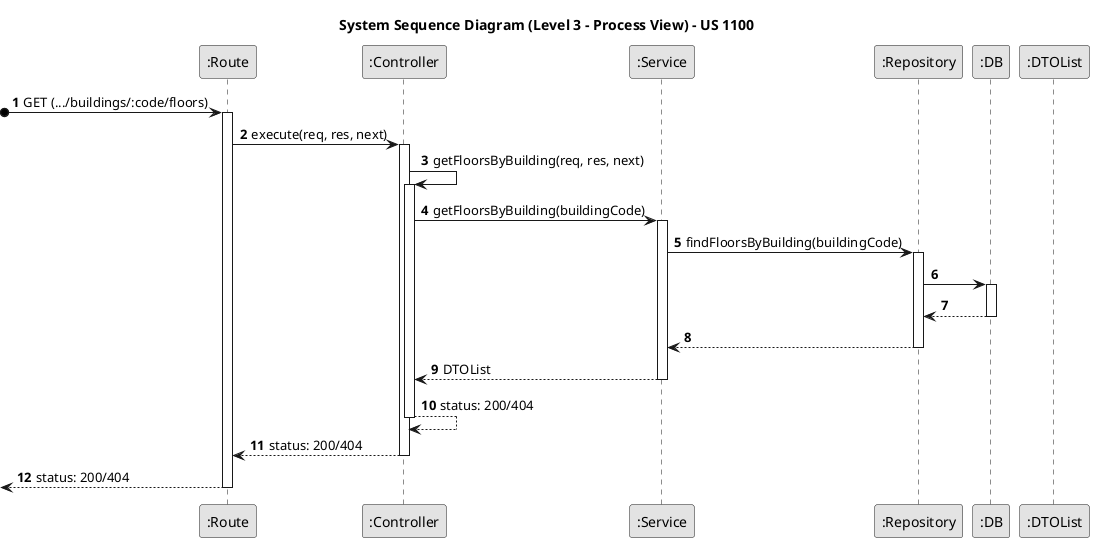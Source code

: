 @startuml
skinparam monochrome true
skinparam packageStyle rectangle
skinparam shadowing false

title System Sequence Diagram (Level 3 - Process View) - US 1100
autonumber

participant ":Route" as route
participant ":Controller" as controller
participant ":Service" as service
participant ":Repository" as repo
participant ":DB" as db

participant ":DTOList" as DTOList

?o-> route : GET (.../buildings/:code/floors)
activate route

route -> controller : execute(req, res, next)
activate controller

controller -> controller : getFloorsByBuilding(req, res, next)
activate controller

controller -> service : getFloorsByBuilding(buildingCode)
activate service

service -> repo : findFloorsByBuilding(buildingCode)
activate repo

repo -> db :
activate db

db --> repo :
deactivate db

repo --> service :
deactivate repo

service --> controller : DTOList
deactivate service

controller --> controller : status: 200/404
deactivate controller

controller --> route : status: 200/404
deactivate controller

<-- route : status: 200/404
deactivate route

@enduml